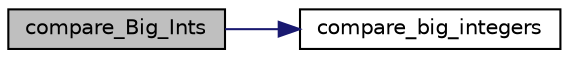digraph "compare_Big_Ints"
{
  edge [fontname="Helvetica",fontsize="10",labelfontname="Helvetica",labelfontsize="10"];
  node [fontname="Helvetica",fontsize="10",shape=record];
  rankdir="LR";
  Node1 [label="compare_Big_Ints",height=0.2,width=0.4,color="black", fillcolor="grey75", style="filled" fontcolor="black"];
  Node1 -> Node2 [color="midnightblue",fontsize="10",style="solid",fontname="Helvetica"];
  Node2 [label="compare_big_integers",height=0.2,width=0.4,color="black", fillcolor="white", style="filled",URL="$big__integer__impl_8h.html#a12e0894b8887892194604e1217fe2afd"];
}
